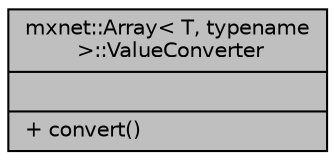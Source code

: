 digraph "mxnet::Array&lt; T, typename &gt;::ValueConverter"
{
 // LATEX_PDF_SIZE
  edge [fontname="Helvetica",fontsize="10",labelfontname="Helvetica",labelfontsize="10"];
  node [fontname="Helvetica",fontsize="10",shape=record];
  Node1 [label="{mxnet::Array\< T, typename\l \>::ValueConverter\n||+ convert()\l}",height=0.2,width=0.4,color="black", fillcolor="grey75", style="filled", fontcolor="black",tooltip=" "];
}
